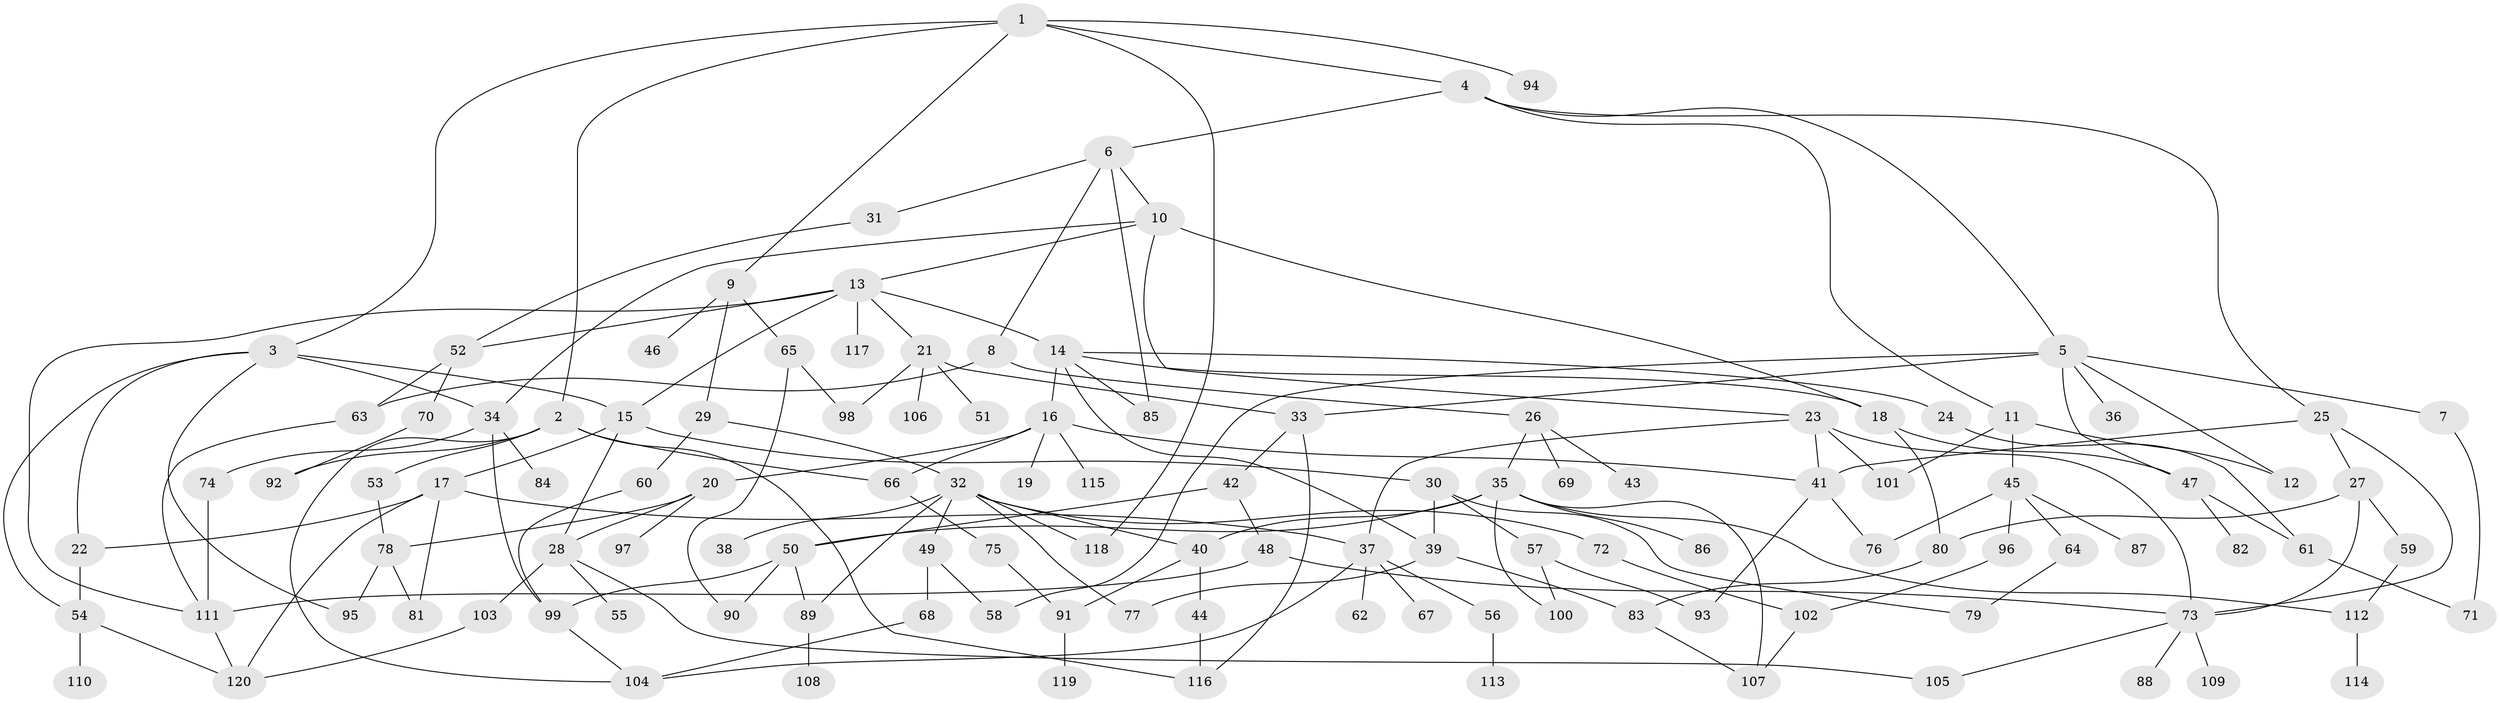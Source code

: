 // coarse degree distribution, {5: 0.08108108108108109, 6: 0.1891891891891892, 7: 0.08108108108108109, 4: 0.24324324324324326, 2: 0.16216216216216217, 3: 0.16216216216216217, 10: 0.02702702702702703, 11: 0.02702702702702703, 1: 0.02702702702702703}
// Generated by graph-tools (version 1.1) at 2025/49/03/04/25 22:49:05]
// undirected, 120 vertices, 179 edges
graph export_dot {
  node [color=gray90,style=filled];
  1;
  2;
  3;
  4;
  5;
  6;
  7;
  8;
  9;
  10;
  11;
  12;
  13;
  14;
  15;
  16;
  17;
  18;
  19;
  20;
  21;
  22;
  23;
  24;
  25;
  26;
  27;
  28;
  29;
  30;
  31;
  32;
  33;
  34;
  35;
  36;
  37;
  38;
  39;
  40;
  41;
  42;
  43;
  44;
  45;
  46;
  47;
  48;
  49;
  50;
  51;
  52;
  53;
  54;
  55;
  56;
  57;
  58;
  59;
  60;
  61;
  62;
  63;
  64;
  65;
  66;
  67;
  68;
  69;
  70;
  71;
  72;
  73;
  74;
  75;
  76;
  77;
  78;
  79;
  80;
  81;
  82;
  83;
  84;
  85;
  86;
  87;
  88;
  89;
  90;
  91;
  92;
  93;
  94;
  95;
  96;
  97;
  98;
  99;
  100;
  101;
  102;
  103;
  104;
  105;
  106;
  107;
  108;
  109;
  110;
  111;
  112;
  113;
  114;
  115;
  116;
  117;
  118;
  119;
  120;
  1 -- 2;
  1 -- 3;
  1 -- 4;
  1 -- 9;
  1 -- 94;
  1 -- 118;
  2 -- 53;
  2 -- 104;
  2 -- 92;
  2 -- 116;
  2 -- 66;
  3 -- 15;
  3 -- 95;
  3 -- 22;
  3 -- 34;
  3 -- 54;
  4 -- 5;
  4 -- 6;
  4 -- 11;
  4 -- 25;
  5 -- 7;
  5 -- 12;
  5 -- 33;
  5 -- 36;
  5 -- 47;
  5 -- 58;
  6 -- 8;
  6 -- 10;
  6 -- 31;
  6 -- 85;
  7 -- 71;
  8 -- 26;
  8 -- 63;
  9 -- 29;
  9 -- 46;
  9 -- 65;
  10 -- 13;
  10 -- 23;
  10 -- 34;
  10 -- 18;
  11 -- 45;
  11 -- 101;
  11 -- 12;
  13 -- 14;
  13 -- 21;
  13 -- 117;
  13 -- 111;
  13 -- 52;
  13 -- 15;
  14 -- 16;
  14 -- 18;
  14 -- 24;
  14 -- 39;
  14 -- 85;
  15 -- 17;
  15 -- 28;
  15 -- 30;
  16 -- 19;
  16 -- 20;
  16 -- 66;
  16 -- 115;
  16 -- 41;
  17 -- 22;
  17 -- 81;
  17 -- 120;
  17 -- 37;
  18 -- 80;
  18 -- 47;
  20 -- 78;
  20 -- 97;
  20 -- 28;
  21 -- 51;
  21 -- 98;
  21 -- 106;
  21 -- 33;
  22 -- 54;
  23 -- 37;
  23 -- 73;
  23 -- 41;
  23 -- 101;
  24 -- 61;
  25 -- 27;
  25 -- 41;
  25 -- 73;
  26 -- 35;
  26 -- 43;
  26 -- 69;
  27 -- 59;
  27 -- 73;
  27 -- 80;
  28 -- 55;
  28 -- 103;
  28 -- 105;
  29 -- 32;
  29 -- 60;
  30 -- 57;
  30 -- 79;
  30 -- 39;
  31 -- 52;
  32 -- 38;
  32 -- 49;
  32 -- 72;
  32 -- 89;
  32 -- 118;
  32 -- 40;
  32 -- 77;
  33 -- 42;
  33 -- 116;
  34 -- 74;
  34 -- 84;
  34 -- 99;
  35 -- 40;
  35 -- 86;
  35 -- 100;
  35 -- 112;
  35 -- 50;
  35 -- 107;
  37 -- 56;
  37 -- 62;
  37 -- 67;
  37 -- 104;
  39 -- 77;
  39 -- 83;
  40 -- 44;
  40 -- 91;
  41 -- 93;
  41 -- 76;
  42 -- 48;
  42 -- 50;
  44 -- 116;
  45 -- 64;
  45 -- 76;
  45 -- 87;
  45 -- 96;
  47 -- 61;
  47 -- 82;
  48 -- 73;
  48 -- 111;
  49 -- 68;
  49 -- 58;
  50 -- 89;
  50 -- 90;
  50 -- 99;
  52 -- 70;
  52 -- 63;
  53 -- 78;
  54 -- 110;
  54 -- 120;
  56 -- 113;
  57 -- 100;
  57 -- 93;
  59 -- 112;
  60 -- 99;
  61 -- 71;
  63 -- 111;
  64 -- 79;
  65 -- 90;
  65 -- 98;
  66 -- 75;
  68 -- 104;
  70 -- 92;
  72 -- 102;
  73 -- 88;
  73 -- 109;
  73 -- 105;
  74 -- 111;
  75 -- 91;
  78 -- 95;
  78 -- 81;
  80 -- 83;
  83 -- 107;
  89 -- 108;
  91 -- 119;
  96 -- 102;
  99 -- 104;
  102 -- 107;
  103 -- 120;
  111 -- 120;
  112 -- 114;
}
